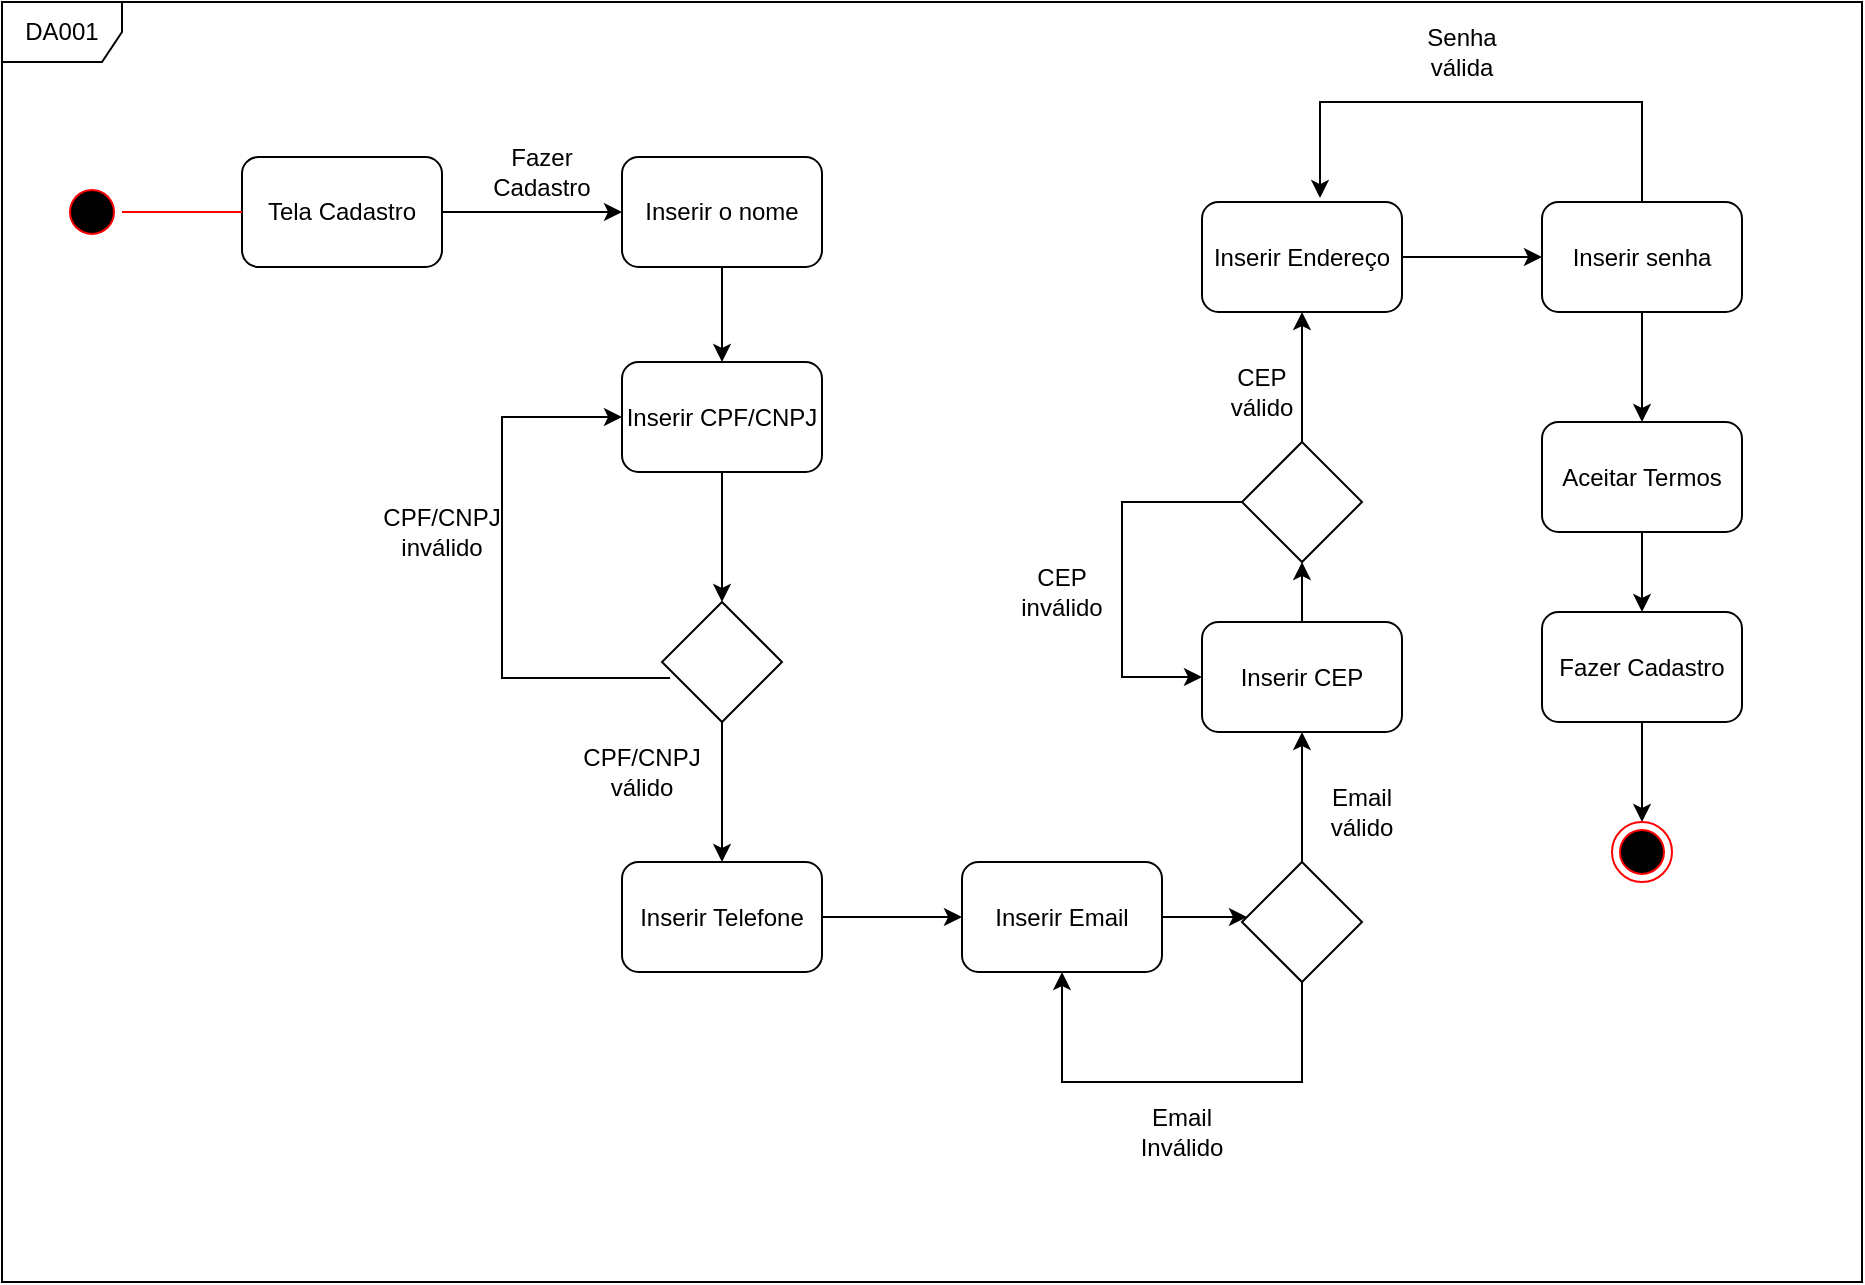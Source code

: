 <mxfile version="20.0.1" type="device"><diagram id="gQBGCw8Gv4INGmEG7gkz" name="Page-1"><mxGraphModel dx="782" dy="674" grid="1" gridSize="10" guides="1" tooltips="1" connect="1" arrows="1" fold="1" page="1" pageScale="1" pageWidth="827" pageHeight="1169" math="0" shadow="0"><root><mxCell id="0"/><mxCell id="1" parent="0"/><mxCell id="Fj2KKQgtwPwVHGQ6xtDU-64" value="DA001" style="shape=umlFrame;whiteSpace=wrap;html=1;" vertex="1" parent="1"><mxGeometry x="70" width="930" height="640" as="geometry"/></mxCell><mxCell id="Fj2KKQgtwPwVHGQ6xtDU-1" value="" style="ellipse;html=1;shape=startState;fillColor=#000000;strokeColor=#ff0000;" vertex="1" parent="1"><mxGeometry x="100" y="90" width="30" height="30" as="geometry"/></mxCell><mxCell id="Fj2KKQgtwPwVHGQ6xtDU-8" value="" style="endArrow=classic;html=1;rounded=0;exitX=1;exitY=0.5;exitDx=0;exitDy=0;entryX=0;entryY=0.5;entryDx=0;entryDy=0;" edge="1" parent="1" source="Fj2KKQgtwPwVHGQ6xtDU-11" target="Fj2KKQgtwPwVHGQ6xtDU-13"><mxGeometry width="50" height="50" relative="1" as="geometry"><mxPoint x="281.042" y="200" as="sourcePoint"/><mxPoint x="380" y="105" as="targetPoint"/></mxGeometry></mxCell><mxCell id="Fj2KKQgtwPwVHGQ6xtDU-9" value="Fazer Cadastro" style="text;html=1;strokeColor=none;fillColor=none;align=center;verticalAlign=middle;whiteSpace=wrap;rounded=0;" vertex="1" parent="1"><mxGeometry x="310" y="70" width="60" height="30" as="geometry"/></mxCell><mxCell id="Fj2KKQgtwPwVHGQ6xtDU-11" value="Tela Cadastro" style="rounded=1;whiteSpace=wrap;html=1;" vertex="1" parent="1"><mxGeometry x="190" y="77.5" width="100" height="55" as="geometry"/></mxCell><mxCell id="Fj2KKQgtwPwVHGQ6xtDU-12" value="" style="edgeStyle=orthogonalEdgeStyle;html=1;verticalAlign=bottom;endArrow=none;endSize=8;strokeColor=#ff0000;rounded=0;" edge="1" parent="1" source="Fj2KKQgtwPwVHGQ6xtDU-1" target="Fj2KKQgtwPwVHGQ6xtDU-11"><mxGeometry relative="1" as="geometry"><mxPoint x="255" y="200" as="targetPoint"/><mxPoint x="130" y="105" as="sourcePoint"/></mxGeometry></mxCell><mxCell id="Fj2KKQgtwPwVHGQ6xtDU-13" value="Inserir o nome" style="rounded=1;whiteSpace=wrap;html=1;" vertex="1" parent="1"><mxGeometry x="380" y="77.5" width="100" height="55" as="geometry"/></mxCell><mxCell id="Fj2KKQgtwPwVHGQ6xtDU-21" style="edgeStyle=orthogonalEdgeStyle;rounded=0;orthogonalLoop=1;jettySize=auto;html=1;exitX=0.5;exitY=1;exitDx=0;exitDy=0;entryX=0.5;entryY=0;entryDx=0;entryDy=0;" edge="1" parent="1" source="Fj2KKQgtwPwVHGQ6xtDU-17" target="Fj2KKQgtwPwVHGQ6xtDU-20"><mxGeometry relative="1" as="geometry"/></mxCell><mxCell id="Fj2KKQgtwPwVHGQ6xtDU-17" value="Inserir CPF/CNPJ" style="rounded=1;whiteSpace=wrap;html=1;" vertex="1" parent="1"><mxGeometry x="380" y="180" width="100" height="55" as="geometry"/></mxCell><mxCell id="Fj2KKQgtwPwVHGQ6xtDU-19" value="" style="endArrow=classic;html=1;rounded=0;exitX=0.5;exitY=1;exitDx=0;exitDy=0;" edge="1" parent="1" source="Fj2KKQgtwPwVHGQ6xtDU-13" target="Fj2KKQgtwPwVHGQ6xtDU-17"><mxGeometry width="50" height="50" relative="1" as="geometry"><mxPoint x="430" y="140" as="sourcePoint"/><mxPoint x="480" y="90" as="targetPoint"/></mxGeometry></mxCell><mxCell id="Fj2KKQgtwPwVHGQ6xtDU-20" value="" style="rhombus;whiteSpace=wrap;html=1;" vertex="1" parent="1"><mxGeometry x="400" y="300" width="60" height="60" as="geometry"/></mxCell><mxCell id="Fj2KKQgtwPwVHGQ6xtDU-24" value="" style="endArrow=classic;html=1;rounded=0;exitX=0.067;exitY=0.633;exitDx=0;exitDy=0;exitPerimeter=0;entryX=0;entryY=0.5;entryDx=0;entryDy=0;edgeStyle=elbowEdgeStyle;elbow=vertical;" edge="1" parent="1" source="Fj2KKQgtwPwVHGQ6xtDU-20" target="Fj2KKQgtwPwVHGQ6xtDU-17"><mxGeometry width="50" height="50" relative="1" as="geometry"><mxPoint x="350" y="340" as="sourcePoint"/><mxPoint x="310" y="200" as="targetPoint"/><Array as="points"><mxPoint x="320" y="270"/></Array></mxGeometry></mxCell><mxCell id="Fj2KKQgtwPwVHGQ6xtDU-25" value="CPF/CNPJ inválido" style="text;html=1;strokeColor=none;fillColor=none;align=center;verticalAlign=middle;whiteSpace=wrap;rounded=0;" vertex="1" parent="1"><mxGeometry x="260" y="250" width="60" height="30" as="geometry"/></mxCell><mxCell id="Fj2KKQgtwPwVHGQ6xtDU-26" value="" style="endArrow=classic;html=1;rounded=0;elbow=vertical;exitX=0.5;exitY=1;exitDx=0;exitDy=0;entryX=0.5;entryY=0;entryDx=0;entryDy=0;" edge="1" parent="1" source="Fj2KKQgtwPwVHGQ6xtDU-20" target="Fj2KKQgtwPwVHGQ6xtDU-29"><mxGeometry width="50" height="50" relative="1" as="geometry"><mxPoint x="410" y="420" as="sourcePoint"/><mxPoint x="430" y="420" as="targetPoint"/></mxGeometry></mxCell><mxCell id="Fj2KKQgtwPwVHGQ6xtDU-27" value="CPF/CNPJ válido" style="text;html=1;strokeColor=none;fillColor=none;align=center;verticalAlign=middle;whiteSpace=wrap;rounded=0;" vertex="1" parent="1"><mxGeometry x="360" y="370" width="60" height="30" as="geometry"/></mxCell><mxCell id="Fj2KKQgtwPwVHGQ6xtDU-29" value="Inserir Telefone" style="rounded=1;whiteSpace=wrap;html=1;" vertex="1" parent="1"><mxGeometry x="380" y="430" width="100" height="55" as="geometry"/></mxCell><mxCell id="Fj2KKQgtwPwVHGQ6xtDU-34" style="edgeStyle=elbowEdgeStyle;rounded=0;orthogonalLoop=1;jettySize=auto;elbow=vertical;html=1;exitX=1;exitY=0.5;exitDx=0;exitDy=0;" edge="1" parent="1" source="Fj2KKQgtwPwVHGQ6xtDU-30" target="Fj2KKQgtwPwVHGQ6xtDU-33"><mxGeometry relative="1" as="geometry"/></mxCell><mxCell id="Fj2KKQgtwPwVHGQ6xtDU-30" value="Inserir Email" style="rounded=1;whiteSpace=wrap;html=1;" vertex="1" parent="1"><mxGeometry x="550" y="430" width="100" height="55" as="geometry"/></mxCell><mxCell id="Fj2KKQgtwPwVHGQ6xtDU-31" value="" style="endArrow=classic;html=1;rounded=0;elbow=vertical;" edge="1" parent="1" source="Fj2KKQgtwPwVHGQ6xtDU-29" target="Fj2KKQgtwPwVHGQ6xtDU-30"><mxGeometry width="50" height="50" relative="1" as="geometry"><mxPoint x="405" y="535" as="sourcePoint"/><mxPoint x="455" y="485" as="targetPoint"/></mxGeometry></mxCell><mxCell id="Fj2KKQgtwPwVHGQ6xtDU-33" value="" style="rhombus;whiteSpace=wrap;html=1;" vertex="1" parent="1"><mxGeometry x="690" y="430" width="60" height="60" as="geometry"/></mxCell><mxCell id="Fj2KKQgtwPwVHGQ6xtDU-36" value="" style="endArrow=classic;html=1;rounded=0;entryX=0.5;entryY=1;entryDx=0;entryDy=0;edgeStyle=elbowEdgeStyle;elbow=vertical;" edge="1" parent="1" source="Fj2KKQgtwPwVHGQ6xtDU-33" target="Fj2KKQgtwPwVHGQ6xtDU-30"><mxGeometry width="50" height="50" relative="1" as="geometry"><mxPoint x="690" y="630.48" as="sourcePoint"/><mxPoint x="665.98" y="500" as="targetPoint"/><Array as="points"><mxPoint x="660" y="540"/></Array></mxGeometry></mxCell><mxCell id="Fj2KKQgtwPwVHGQ6xtDU-38" value="Email Inválido" style="text;html=1;strokeColor=none;fillColor=none;align=center;verticalAlign=middle;whiteSpace=wrap;rounded=0;" vertex="1" parent="1"><mxGeometry x="630" y="550" width="60" height="30" as="geometry"/></mxCell><mxCell id="Fj2KKQgtwPwVHGQ6xtDU-39" value="" style="endArrow=classic;html=1;rounded=0;elbow=vertical;exitX=0.5;exitY=0;exitDx=0;exitDy=0;entryX=0.5;entryY=1;entryDx=0;entryDy=0;" edge="1" parent="1" source="Fj2KKQgtwPwVHGQ6xtDU-33" target="Fj2KKQgtwPwVHGQ6xtDU-43"><mxGeometry width="50" height="50" relative="1" as="geometry"><mxPoint x="720" y="430" as="sourcePoint"/><mxPoint x="720" y="370" as="targetPoint"/></mxGeometry></mxCell><mxCell id="Fj2KKQgtwPwVHGQ6xtDU-41" value="Email válido" style="text;html=1;strokeColor=none;fillColor=none;align=center;verticalAlign=middle;whiteSpace=wrap;rounded=0;" vertex="1" parent="1"><mxGeometry x="720" y="390" width="60" height="30" as="geometry"/></mxCell><mxCell id="Fj2KKQgtwPwVHGQ6xtDU-46" style="edgeStyle=elbowEdgeStyle;rounded=0;orthogonalLoop=1;jettySize=auto;elbow=vertical;html=1;exitX=0.5;exitY=0;exitDx=0;exitDy=0;entryX=0.5;entryY=1;entryDx=0;entryDy=0;" edge="1" parent="1" source="Fj2KKQgtwPwVHGQ6xtDU-43" target="Fj2KKQgtwPwVHGQ6xtDU-45"><mxGeometry relative="1" as="geometry"/></mxCell><mxCell id="Fj2KKQgtwPwVHGQ6xtDU-43" value="Inserir CEP" style="rounded=1;whiteSpace=wrap;html=1;" vertex="1" parent="1"><mxGeometry x="670" y="310" width="100" height="55" as="geometry"/></mxCell><mxCell id="Fj2KKQgtwPwVHGQ6xtDU-44" value="" style="endArrow=classic;html=1;rounded=0;edgeStyle=elbowEdgeStyle;elbow=vertical;exitX=0;exitY=0.5;exitDx=0;exitDy=0;entryX=0;entryY=0.5;entryDx=0;entryDy=0;" edge="1" parent="1" source="Fj2KKQgtwPwVHGQ6xtDU-45" target="Fj2KKQgtwPwVHGQ6xtDU-43"><mxGeometry width="50" height="50" relative="1" as="geometry"><mxPoint x="680" y="175" as="sourcePoint"/><mxPoint x="650" y="360" as="targetPoint"/><Array as="points"><mxPoint x="630" y="290"/></Array></mxGeometry></mxCell><mxCell id="Fj2KKQgtwPwVHGQ6xtDU-50" style="edgeStyle=elbowEdgeStyle;rounded=0;orthogonalLoop=1;jettySize=auto;elbow=vertical;html=1;exitX=0.5;exitY=0;exitDx=0;exitDy=0;entryX=0.5;entryY=1;entryDx=0;entryDy=0;" edge="1" parent="1" source="Fj2KKQgtwPwVHGQ6xtDU-45" target="Fj2KKQgtwPwVHGQ6xtDU-49"><mxGeometry relative="1" as="geometry"/></mxCell><mxCell id="Fj2KKQgtwPwVHGQ6xtDU-45" value="" style="rhombus;whiteSpace=wrap;html=1;" vertex="1" parent="1"><mxGeometry x="690" y="220" width="60" height="60" as="geometry"/></mxCell><mxCell id="Fj2KKQgtwPwVHGQ6xtDU-47" value="CEP inválido" style="text;html=1;strokeColor=none;fillColor=none;align=center;verticalAlign=middle;whiteSpace=wrap;rounded=0;" vertex="1" parent="1"><mxGeometry x="570" y="280" width="60" height="30" as="geometry"/></mxCell><mxCell id="Fj2KKQgtwPwVHGQ6xtDU-53" style="edgeStyle=elbowEdgeStyle;rounded=0;orthogonalLoop=1;jettySize=auto;elbow=vertical;html=1;exitX=1;exitY=0.5;exitDx=0;exitDy=0;" edge="1" parent="1" source="Fj2KKQgtwPwVHGQ6xtDU-49" target="Fj2KKQgtwPwVHGQ6xtDU-52"><mxGeometry relative="1" as="geometry"/></mxCell><mxCell id="Fj2KKQgtwPwVHGQ6xtDU-49" value="Inserir Endereço" style="rounded=1;whiteSpace=wrap;html=1;" vertex="1" parent="1"><mxGeometry x="670" y="100" width="100" height="55" as="geometry"/></mxCell><mxCell id="Fj2KKQgtwPwVHGQ6xtDU-51" value="CEP&lt;br&gt;válido" style="text;html=1;strokeColor=none;fillColor=none;align=center;verticalAlign=middle;whiteSpace=wrap;rounded=0;" vertex="1" parent="1"><mxGeometry x="670" y="180" width="60" height="30" as="geometry"/></mxCell><mxCell id="Fj2KKQgtwPwVHGQ6xtDU-52" value="Inserir senha" style="rounded=1;whiteSpace=wrap;html=1;" vertex="1" parent="1"><mxGeometry x="840" y="100" width="100" height="55" as="geometry"/></mxCell><mxCell id="Fj2KKQgtwPwVHGQ6xtDU-54" value="" style="endArrow=classic;html=1;rounded=0;edgeStyle=elbowEdgeStyle;elbow=vertical;exitX=0.5;exitY=0;exitDx=0;exitDy=0;entryX=0.59;entryY=-0.036;entryDx=0;entryDy=0;entryPerimeter=0;" edge="1" parent="1" source="Fj2KKQgtwPwVHGQ6xtDU-52" target="Fj2KKQgtwPwVHGQ6xtDU-49"><mxGeometry width="50" height="50" relative="1" as="geometry"><mxPoint x="880" y="2.5" as="sourcePoint"/><mxPoint x="860" y="90" as="targetPoint"/><Array as="points"><mxPoint x="810" y="50"/><mxPoint x="800" y="50"/><mxPoint x="720" y="80"/><mxPoint x="820" y="60"/><mxPoint x="820" y="42.5"/></Array></mxGeometry></mxCell><mxCell id="Fj2KKQgtwPwVHGQ6xtDU-55" value="Senha válida" style="text;html=1;strokeColor=none;fillColor=none;align=center;verticalAlign=middle;whiteSpace=wrap;rounded=0;" vertex="1" parent="1"><mxGeometry x="770" y="10" width="60" height="30" as="geometry"/></mxCell><mxCell id="Fj2KKQgtwPwVHGQ6xtDU-57" value="" style="endArrow=classic;html=1;rounded=0;elbow=vertical;entryX=0.5;entryY=0;entryDx=0;entryDy=0;" edge="1" parent="1" source="Fj2KKQgtwPwVHGQ6xtDU-52" target="Fj2KKQgtwPwVHGQ6xtDU-59"><mxGeometry width="50" height="50" relative="1" as="geometry"><mxPoint x="860" y="220" as="sourcePoint"/><mxPoint x="890" y="220" as="targetPoint"/></mxGeometry></mxCell><mxCell id="Fj2KKQgtwPwVHGQ6xtDU-61" style="edgeStyle=elbowEdgeStyle;rounded=0;orthogonalLoop=1;jettySize=auto;elbow=vertical;html=1;exitX=0.5;exitY=1;exitDx=0;exitDy=0;entryX=0.5;entryY=0;entryDx=0;entryDy=0;" edge="1" parent="1" source="Fj2KKQgtwPwVHGQ6xtDU-59" target="Fj2KKQgtwPwVHGQ6xtDU-60"><mxGeometry relative="1" as="geometry"/></mxCell><mxCell id="Fj2KKQgtwPwVHGQ6xtDU-59" value="Aceitar Termos" style="rounded=1;whiteSpace=wrap;html=1;" vertex="1" parent="1"><mxGeometry x="840" y="210" width="100" height="55" as="geometry"/></mxCell><mxCell id="Fj2KKQgtwPwVHGQ6xtDU-63" style="edgeStyle=elbowEdgeStyle;rounded=0;orthogonalLoop=1;jettySize=auto;elbow=vertical;html=1;exitX=0.5;exitY=1;exitDx=0;exitDy=0;entryX=0.5;entryY=0;entryDx=0;entryDy=0;" edge="1" parent="1" source="Fj2KKQgtwPwVHGQ6xtDU-60" target="Fj2KKQgtwPwVHGQ6xtDU-62"><mxGeometry relative="1" as="geometry"/></mxCell><mxCell id="Fj2KKQgtwPwVHGQ6xtDU-60" value="Fazer Cadastro" style="rounded=1;whiteSpace=wrap;html=1;" vertex="1" parent="1"><mxGeometry x="840" y="305" width="100" height="55" as="geometry"/></mxCell><mxCell id="Fj2KKQgtwPwVHGQ6xtDU-62" value="" style="ellipse;html=1;shape=endState;fillColor=#000000;strokeColor=#ff0000;" vertex="1" parent="1"><mxGeometry x="875" y="410" width="30" height="30" as="geometry"/></mxCell></root></mxGraphModel></diagram></mxfile>